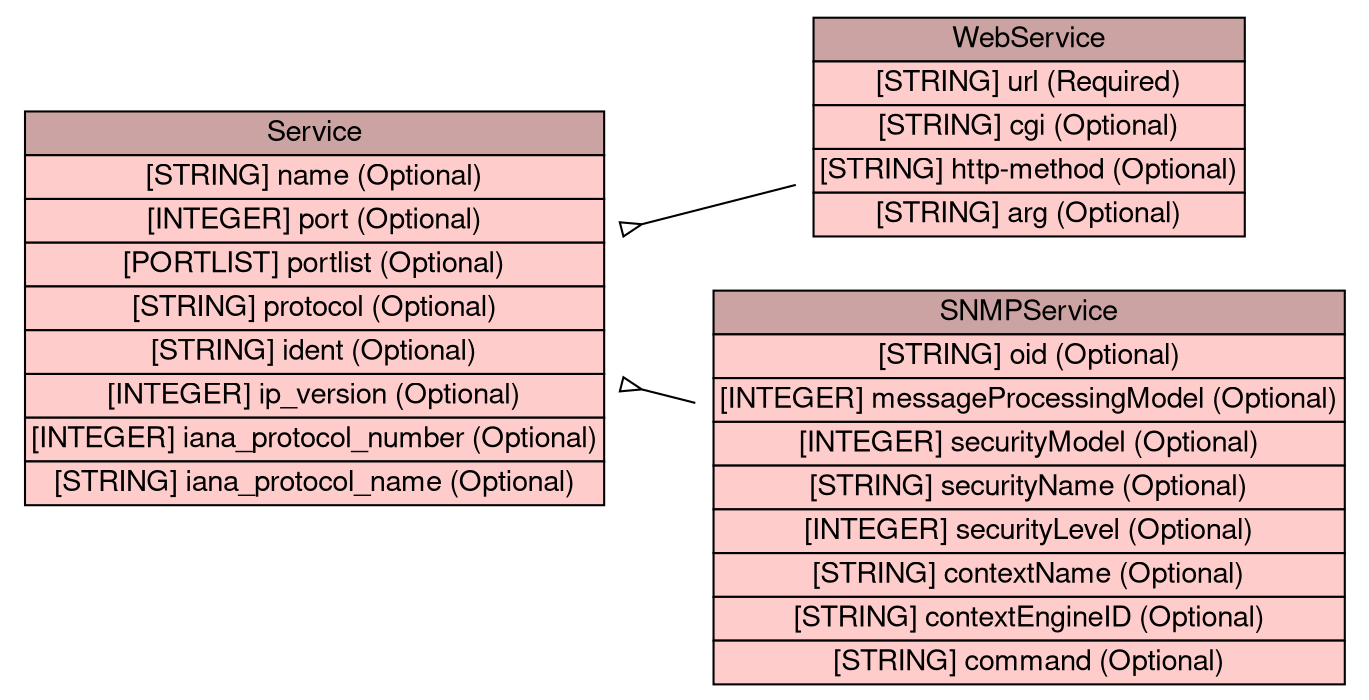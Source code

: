 digraph Service {
	graph [bb="0,0,647,328",
		rankdir=LR
	];
	node [label="\N"];
	Service	 [height=2.7361,
		label=<<table BORDER="0" CELLBORDER="1" CELLSPACING="0"> <tr> <td BGCOLOR="#cca3a3" HREF="#" TITLE="The Service class describes network services on sources and targets. It can identify services by name, port, and protocol. When Service occurs as an aggregate class of Source, it is understood that the service is one from which activity of interest is originating; and that the service is &quot;attached&quot; to the Node, Process, and User information also contained in Source. Likewise, when Service occurs as an aggregate class of Target, it is understood that the service is one to which activity of interest is being directed; and that the service is &quot;attached&quot; to the Node, Process, and User information also contained in Target. If Service occurs in both Source and Target, then information in both locations should be the same. If information is the same in both locations and implementers wish to carry it in only one location, they should specify it as an aggregate of the Target class. "><FONT FACE="Nimbus Sans L">Service</FONT></td> </tr>" %<tr><td BGCOLOR="#FFCCCC"  HREF="#" TITLE="The name of the service.  Whenever possible, the name from the IANA list of well-known ports SHOULD be used."><FONT FACE="Nimbus Sans L">[STRING] name (Optional)</FONT></td></tr>%<tr><td BGCOLOR="#FFCCCC"  HREF="#" TITLE="The port number being used."><FONT FACE="Nimbus Sans L">[INTEGER] port (Optional)</FONT></td></tr>%<tr><td BGCOLOR="#FFCCCC"  HREF="#" TITLE="A list of port numbers being used; see Section 3.2.8 for formatting rules.  If a portlist is given, the iana_protocol_number and iana_protocol_name MUST apply to all the elements of the list."><FONT FACE="Nimbus Sans L">[PORTLIST] portlist (Optional)</FONT></td></tr>%<tr><td BGCOLOR="#FFCCCC"  HREF="#" TITLE="Additional information about the protocol being used.  The intent of the protocol field is to carry additional information related to the protocol being used when the &lt;Service&gt; attributes iana_protocol_number or/and iana_protocol_name are filed."><FONT FACE="Nimbus Sans L">[STRING] protocol (Optional)</FONT></td></tr>%<tr><td BGCOLOR="#FFCCCC"  HREF="#" TITLE="A unique identifier for the service; see Section 3.2.9."><FONT FACE="Nimbus Sans L">[STRING] ident (Optional)</FONT></td></tr>%<tr><td BGCOLOR="#FFCCCC"  HREF="#" TITLE="The IP version number."><FONT FACE="Nimbus Sans L">[INTEGER] ip_version (Optional)</FONT></td></tr>%<tr><td BGCOLOR="#FFCCCC"  HREF="#" TITLE="The IANA protocol number."><FONT FACE="Nimbus Sans L">[INTEGER] iana_protocol_number (Optional)</FONT></td></tr>%<tr><td BGCOLOR="#FFCCCC"  HREF="#" TITLE="The IANA protocol name."><FONT FACE="Nimbus Sans L">[STRING] iana_protocol_name (Optional)</FONT></td></tr>%</table>>,
		pos="146.5,184.5",
		shape=plaintext,
		width=4.0694];
	WebService	 [height=1.5694,
		label=<<table BORDER="0" CELLBORDER="1" CELLSPACING="0"> <tr> <td BGCOLOR="#cca3a3" HREF="#" TITLE="The WebService class carries additional information related to web traffic. "><FONT FACE="Nimbus Sans L">WebService</FONT></td> </tr>" %<tr><td BGCOLOR="#FFCCCC"  HREF="#" TITLE="The URL in the request."><FONT FACE="Nimbus Sans L">[STRING] url (Required)</FONT></td></tr>%<tr><td BGCOLOR="#FFCCCC"  HREF="#" TITLE="The CGI script in the request, without arguments."><FONT FACE="Nimbus Sans L">[STRING] cgi (Optional)</FONT></td></tr>%<tr><td BGCOLOR="#FFCCCC"  HREF="#" TITLE="The HTTP method (PUT, GET) used in the request."><FONT FACE="Nimbus Sans L">[STRING] http-method (Optional)</FONT></td></tr>%<tr><td BGCOLOR="#FFCCCC"  HREF="#" TITLE="The arguments to the CGI script."><FONT FACE="Nimbus Sans L">[STRING] arg (Optional)</FONT></td></tr>%</table>>,
		pos="488,271.5",
		shape=plaintext,
		width=3.0694];
	Service -> WebService	 [arrowtail=invempty,
		dir=back,
		pos="s,293.31,221.9 303.25,224.43 328.3,230.81 353.74,237.3 377.42,243.33"];
	SNMPService	 [height=2.7361,
		label=<<table BORDER="0" CELLBORDER="1" CELLSPACING="0"> <tr> <td BGCOLOR="#cca3a3" HREF="#" TITLE="The SNMPService class carries additional information related to SNMP traffic. The aggregate classes composing SNMPService must be interpreted as described in RFC 3411 [15] and RFC 3584 [16]. "><FONT FACE="Nimbus Sans L">SNMPService</FONT></td> </tr>" %<tr><td BGCOLOR="#FFCCCC"  HREF="#" TITLE="The object identifier in the request."><FONT FACE="Nimbus Sans L">[STRING] oid (Optional)</FONT></td></tr>%<tr><td BGCOLOR="#FFCCCC"  HREF="#" TITLE="The SNMP version, typically 0 for SNMPv1, 1 for SNMPv2c, 2 for SNMPv2u and SNMPv2*, and 3 for SNMPv3; see RFC 3411 [15] Section 5 for appropriate values."><FONT FACE="Nimbus Sans L">[INTEGER] messageProcessingModel (Optional)</FONT></td></tr>%<tr><td BGCOLOR="#FFCCCC"  HREF="#" TITLE="The identification of the security model in use, typically 0 for any, 1 for SNMPv1, 2 for SNMPv2c, and 3 for USM; see RFC 3411 [15] Section 5 for appropriate values."><FONT FACE="Nimbus Sans L">[INTEGER] securityModel (Optional)</FONT></td></tr>%<tr><td BGCOLOR="#FFCCCC"  HREF="#" TITLE="The object&#39;s security name; see RFC 3411 [15] Section 3.2.2."><FONT FACE="Nimbus Sans L">[STRING] securityName (Optional)</FONT></td></tr>%<tr><td BGCOLOR="#FFCCCC"  HREF="#" TITLE="The security level of the SNMP request; see RFC 3411 [15] Section 3.4.3."><FONT FACE="Nimbus Sans L">[INTEGER] securityLevel (Optional)</FONT></td></tr>%<tr><td BGCOLOR="#FFCCCC"  HREF="#" TITLE="The object&#39;s context name; see RFC 3411 [15] Section 3.3.3."><FONT FACE="Nimbus Sans L">[STRING] contextName (Optional)</FONT></td></tr>%<tr><td BGCOLOR="#FFCCCC"  HREF="#" TITLE="The object&#39;s context engine identifier; see RFC 3411 [15] Section 3.3.2."><FONT FACE="Nimbus Sans L">[STRING] contextEngineID (Optional)</FONT></td></tr>%<tr><td BGCOLOR="#FFCCCC"  HREF="#" TITLE="The command sent to the SNMP server (GET, SET, etc.)."><FONT FACE="Nimbus Sans L">[STRING] command (Optional)</FONT></td></tr>%</table>>,
		pos="488,98.5",
		shape=plaintext,
		width=4.4167];
	Service -> SNMPService	 [arrowtail=invempty,
		dir=back,
		pos="s,293.31,147.53 303.25,145.02 311.75,142.89 320.29,140.73 328.79,138.59"];
}
